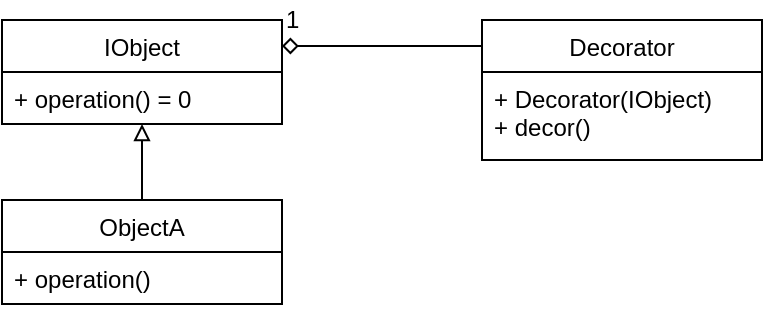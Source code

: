 <mxfile version="12.2.6" type="device" pages="1"><diagram id="WInDWOZwUWajgZbo1mYG" name="Page-1"><mxGraphModel dx="927" dy="716" grid="1" gridSize="10" guides="1" tooltips="1" connect="1" arrows="1" fold="1" page="1" pageScale="1" pageWidth="827" pageHeight="1169" math="0" shadow="0"><root><mxCell id="0"/><mxCell id="1" parent="0"/><mxCell id="b6Q-Q8gIeRYa3YsbVvZI-1" value="IObject" style="swimlane;fontStyle=0;childLayout=stackLayout;horizontal=1;startSize=26;fillColor=none;horizontalStack=0;resizeParent=1;resizeParentMax=0;resizeLast=0;collapsible=1;marginBottom=0;" vertex="1" parent="1"><mxGeometry x="120" y="40" width="140" height="52" as="geometry"/></mxCell><mxCell id="b6Q-Q8gIeRYa3YsbVvZI-4" value="+ operation() = 0" style="text;strokeColor=none;fillColor=none;align=left;verticalAlign=top;spacingLeft=4;spacingRight=4;overflow=hidden;rotatable=0;points=[[0,0.5],[1,0.5]];portConstraint=eastwest;" vertex="1" parent="b6Q-Q8gIeRYa3YsbVvZI-1"><mxGeometry y="26" width="140" height="26" as="geometry"/></mxCell><mxCell id="b6Q-Q8gIeRYa3YsbVvZI-9" style="edgeStyle=orthogonalEdgeStyle;rounded=0;orthogonalLoop=1;jettySize=auto;html=1;entryX=0.5;entryY=1;entryDx=0;entryDy=0;endArrow=block;endFill=0;" edge="1" parent="1" source="b6Q-Q8gIeRYa3YsbVvZI-5" target="b6Q-Q8gIeRYa3YsbVvZI-1"><mxGeometry relative="1" as="geometry"><mxPoint x="192" y="91" as="targetPoint"/><Array as="points"><mxPoint x="190" y="100"/><mxPoint x="190" y="100"/></Array></mxGeometry></mxCell><mxCell id="b6Q-Q8gIeRYa3YsbVvZI-5" value="ObjectA" style="swimlane;fontStyle=0;childLayout=stackLayout;horizontal=1;startSize=26;fillColor=none;horizontalStack=0;resizeParent=1;resizeParentMax=0;resizeLast=0;collapsible=1;marginBottom=0;" vertex="1" parent="1"><mxGeometry x="120" y="130" width="140" height="52" as="geometry"/></mxCell><mxCell id="b6Q-Q8gIeRYa3YsbVvZI-6" value="+ operation()" style="text;strokeColor=none;fillColor=none;align=left;verticalAlign=top;spacingLeft=4;spacingRight=4;overflow=hidden;rotatable=0;points=[[0,0.5],[1,0.5]];portConstraint=eastwest;" vertex="1" parent="b6Q-Q8gIeRYa3YsbVvZI-5"><mxGeometry y="26" width="140" height="26" as="geometry"/></mxCell><mxCell id="b6Q-Q8gIeRYa3YsbVvZI-10" style="edgeStyle=orthogonalEdgeStyle;rounded=0;orthogonalLoop=1;jettySize=auto;html=1;entryX=1;entryY=0.25;entryDx=0;entryDy=0;endArrow=diamond;endFill=0;" edge="1" parent="1" source="b6Q-Q8gIeRYa3YsbVvZI-7" target="b6Q-Q8gIeRYa3YsbVvZI-1"><mxGeometry relative="1" as="geometry"><Array as="points"><mxPoint x="330" y="53"/><mxPoint x="330" y="53"/></Array></mxGeometry></mxCell><mxCell id="b6Q-Q8gIeRYa3YsbVvZI-7" value="Decorator" style="swimlane;fontStyle=0;childLayout=stackLayout;horizontal=1;startSize=26;fillColor=none;horizontalStack=0;resizeParent=1;resizeParentMax=0;resizeLast=0;collapsible=1;marginBottom=0;" vertex="1" parent="1"><mxGeometry x="360" y="40" width="140" height="70" as="geometry"/></mxCell><mxCell id="b6Q-Q8gIeRYa3YsbVvZI-8" value="+ Decorator(IObject)&#xA;+ decor()" style="text;strokeColor=none;fillColor=none;align=left;verticalAlign=top;spacingLeft=4;spacingRight=4;overflow=hidden;rotatable=0;points=[[0,0.5],[1,0.5]];portConstraint=eastwest;" vertex="1" parent="b6Q-Q8gIeRYa3YsbVvZI-7"><mxGeometry y="26" width="140" height="44" as="geometry"/></mxCell><mxCell id="b6Q-Q8gIeRYa3YsbVvZI-11" value="1" style="text;html=1;resizable=0;points=[];autosize=1;align=left;verticalAlign=top;spacingTop=-4;" vertex="1" parent="1"><mxGeometry x="260" y="30" width="20" height="20" as="geometry"/></mxCell></root></mxGraphModel></diagram></mxfile>